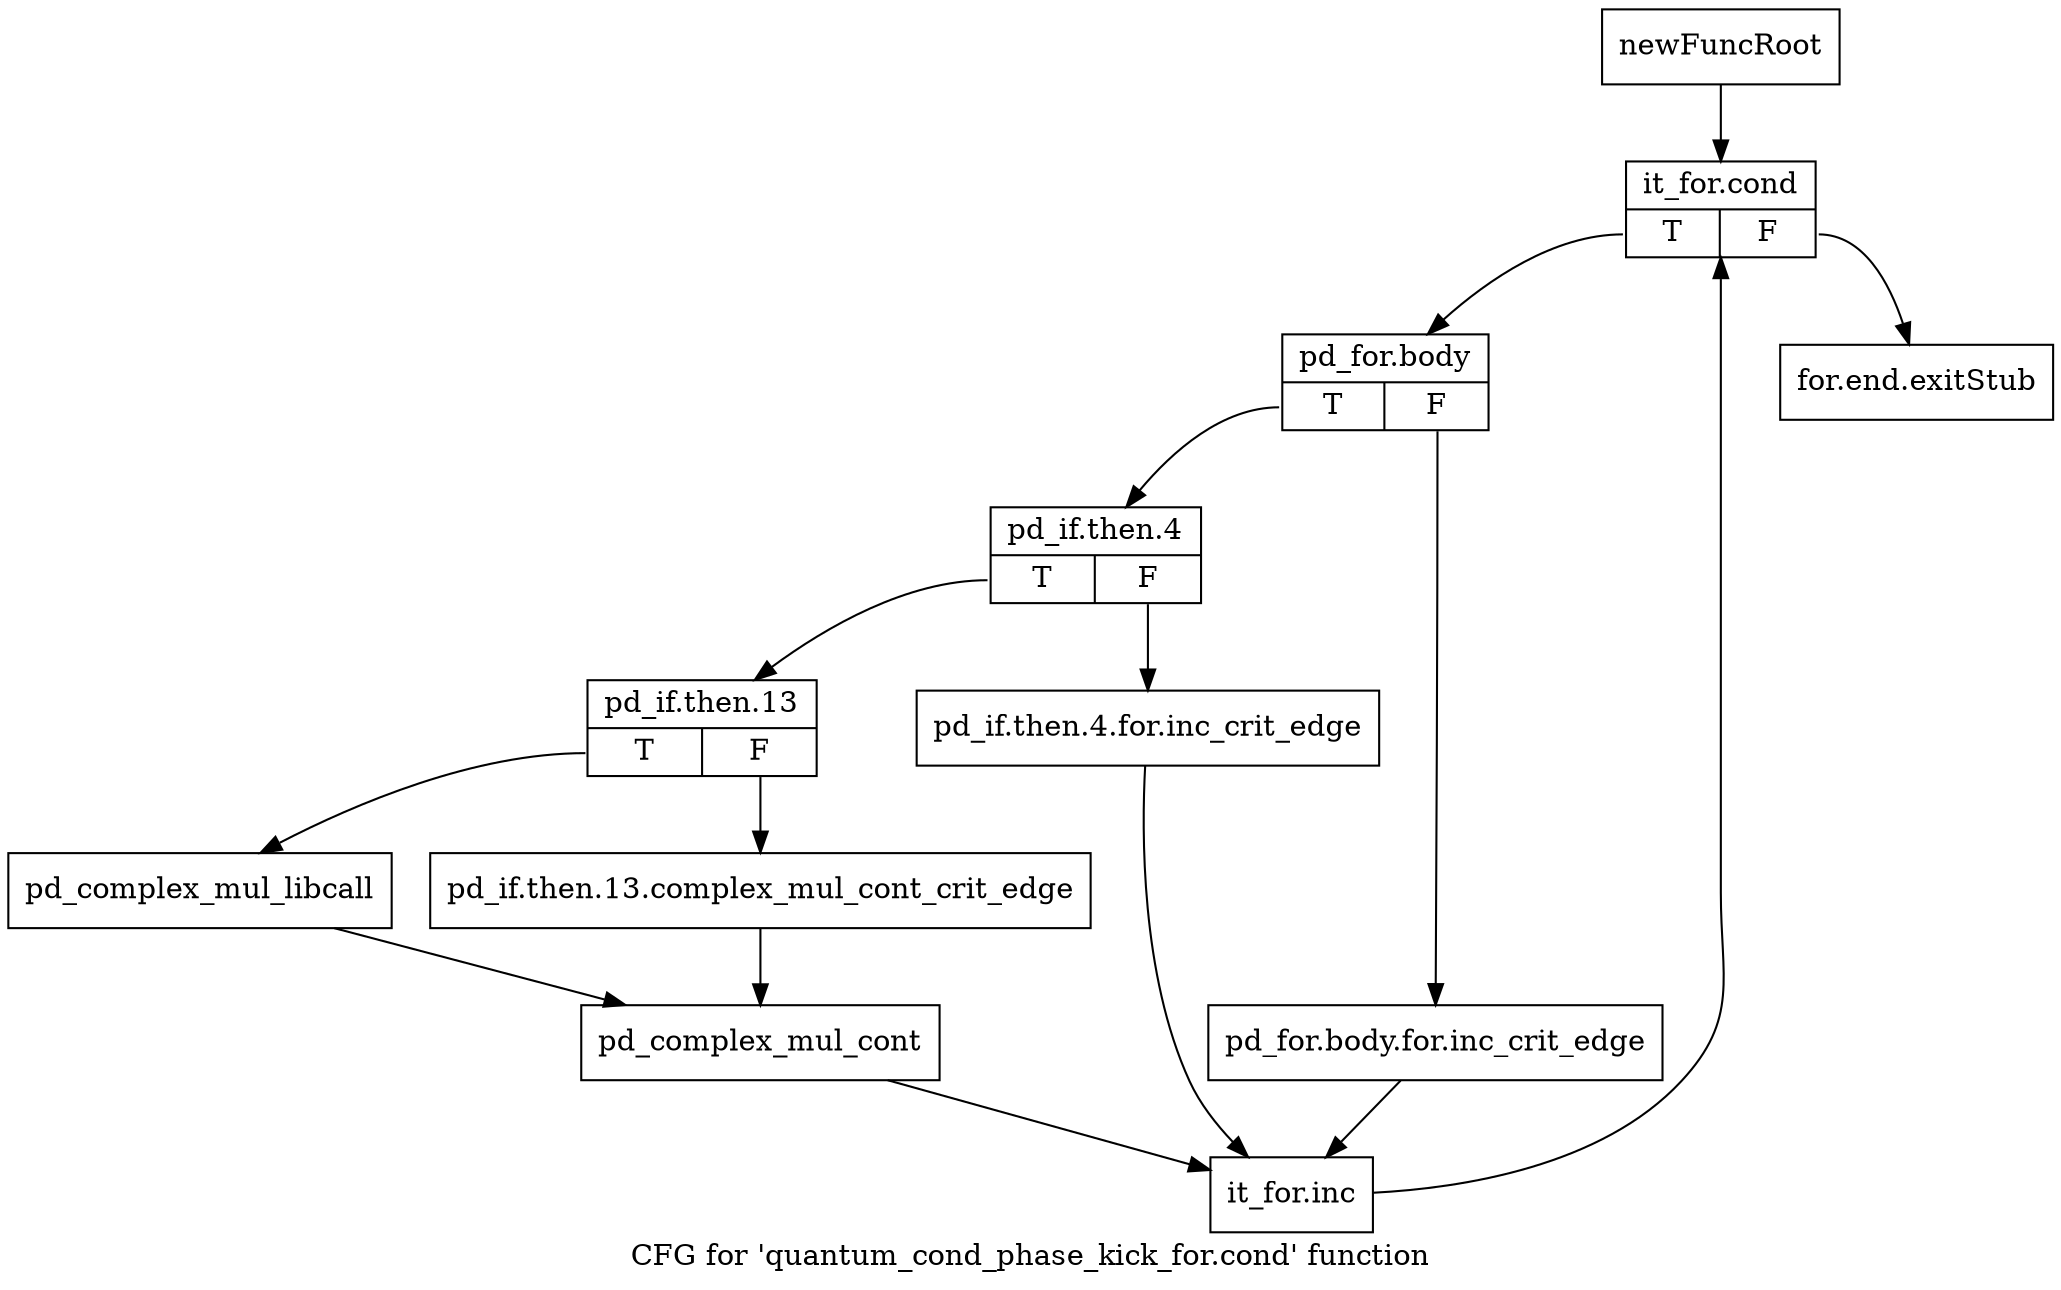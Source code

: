 digraph "CFG for 'quantum_cond_phase_kick_for.cond' function" {
	label="CFG for 'quantum_cond_phase_kick_for.cond' function";

	Node0x16bf1e0 [shape=record,label="{newFuncRoot}"];
	Node0x16bf1e0 -> Node0x16bf280;
	Node0x16bf230 [shape=record,label="{for.end.exitStub}"];
	Node0x16bf280 [shape=record,label="{it_for.cond|{<s0>T|<s1>F}}"];
	Node0x16bf280:s0 -> Node0x16bf2d0;
	Node0x16bf280:s1 -> Node0x16bf230;
	Node0x16bf2d0 [shape=record,label="{pd_for.body|{<s0>T|<s1>F}}"];
	Node0x16bf2d0:s0 -> Node0x16bf370;
	Node0x16bf2d0:s1 -> Node0x16bf320;
	Node0x16bf320 [shape=record,label="{pd_for.body.for.inc_crit_edge}"];
	Node0x16bf320 -> Node0x16bf550;
	Node0x16bf370 [shape=record,label="{pd_if.then.4|{<s0>T|<s1>F}}"];
	Node0x16bf370:s0 -> Node0x16bf410;
	Node0x16bf370:s1 -> Node0x16bf3c0;
	Node0x16bf3c0 [shape=record,label="{pd_if.then.4.for.inc_crit_edge}"];
	Node0x16bf3c0 -> Node0x16bf550;
	Node0x16bf410 [shape=record,label="{pd_if.then.13|{<s0>T|<s1>F}}"];
	Node0x16bf410:s0 -> Node0x16bf4b0;
	Node0x16bf410:s1 -> Node0x16bf460;
	Node0x16bf460 [shape=record,label="{pd_if.then.13.complex_mul_cont_crit_edge}"];
	Node0x16bf460 -> Node0x16bf500;
	Node0x16bf4b0 [shape=record,label="{pd_complex_mul_libcall}"];
	Node0x16bf4b0 -> Node0x16bf500;
	Node0x16bf500 [shape=record,label="{pd_complex_mul_cont}"];
	Node0x16bf500 -> Node0x16bf550;
	Node0x16bf550 [shape=record,label="{it_for.inc}"];
	Node0x16bf550 -> Node0x16bf280;
}
